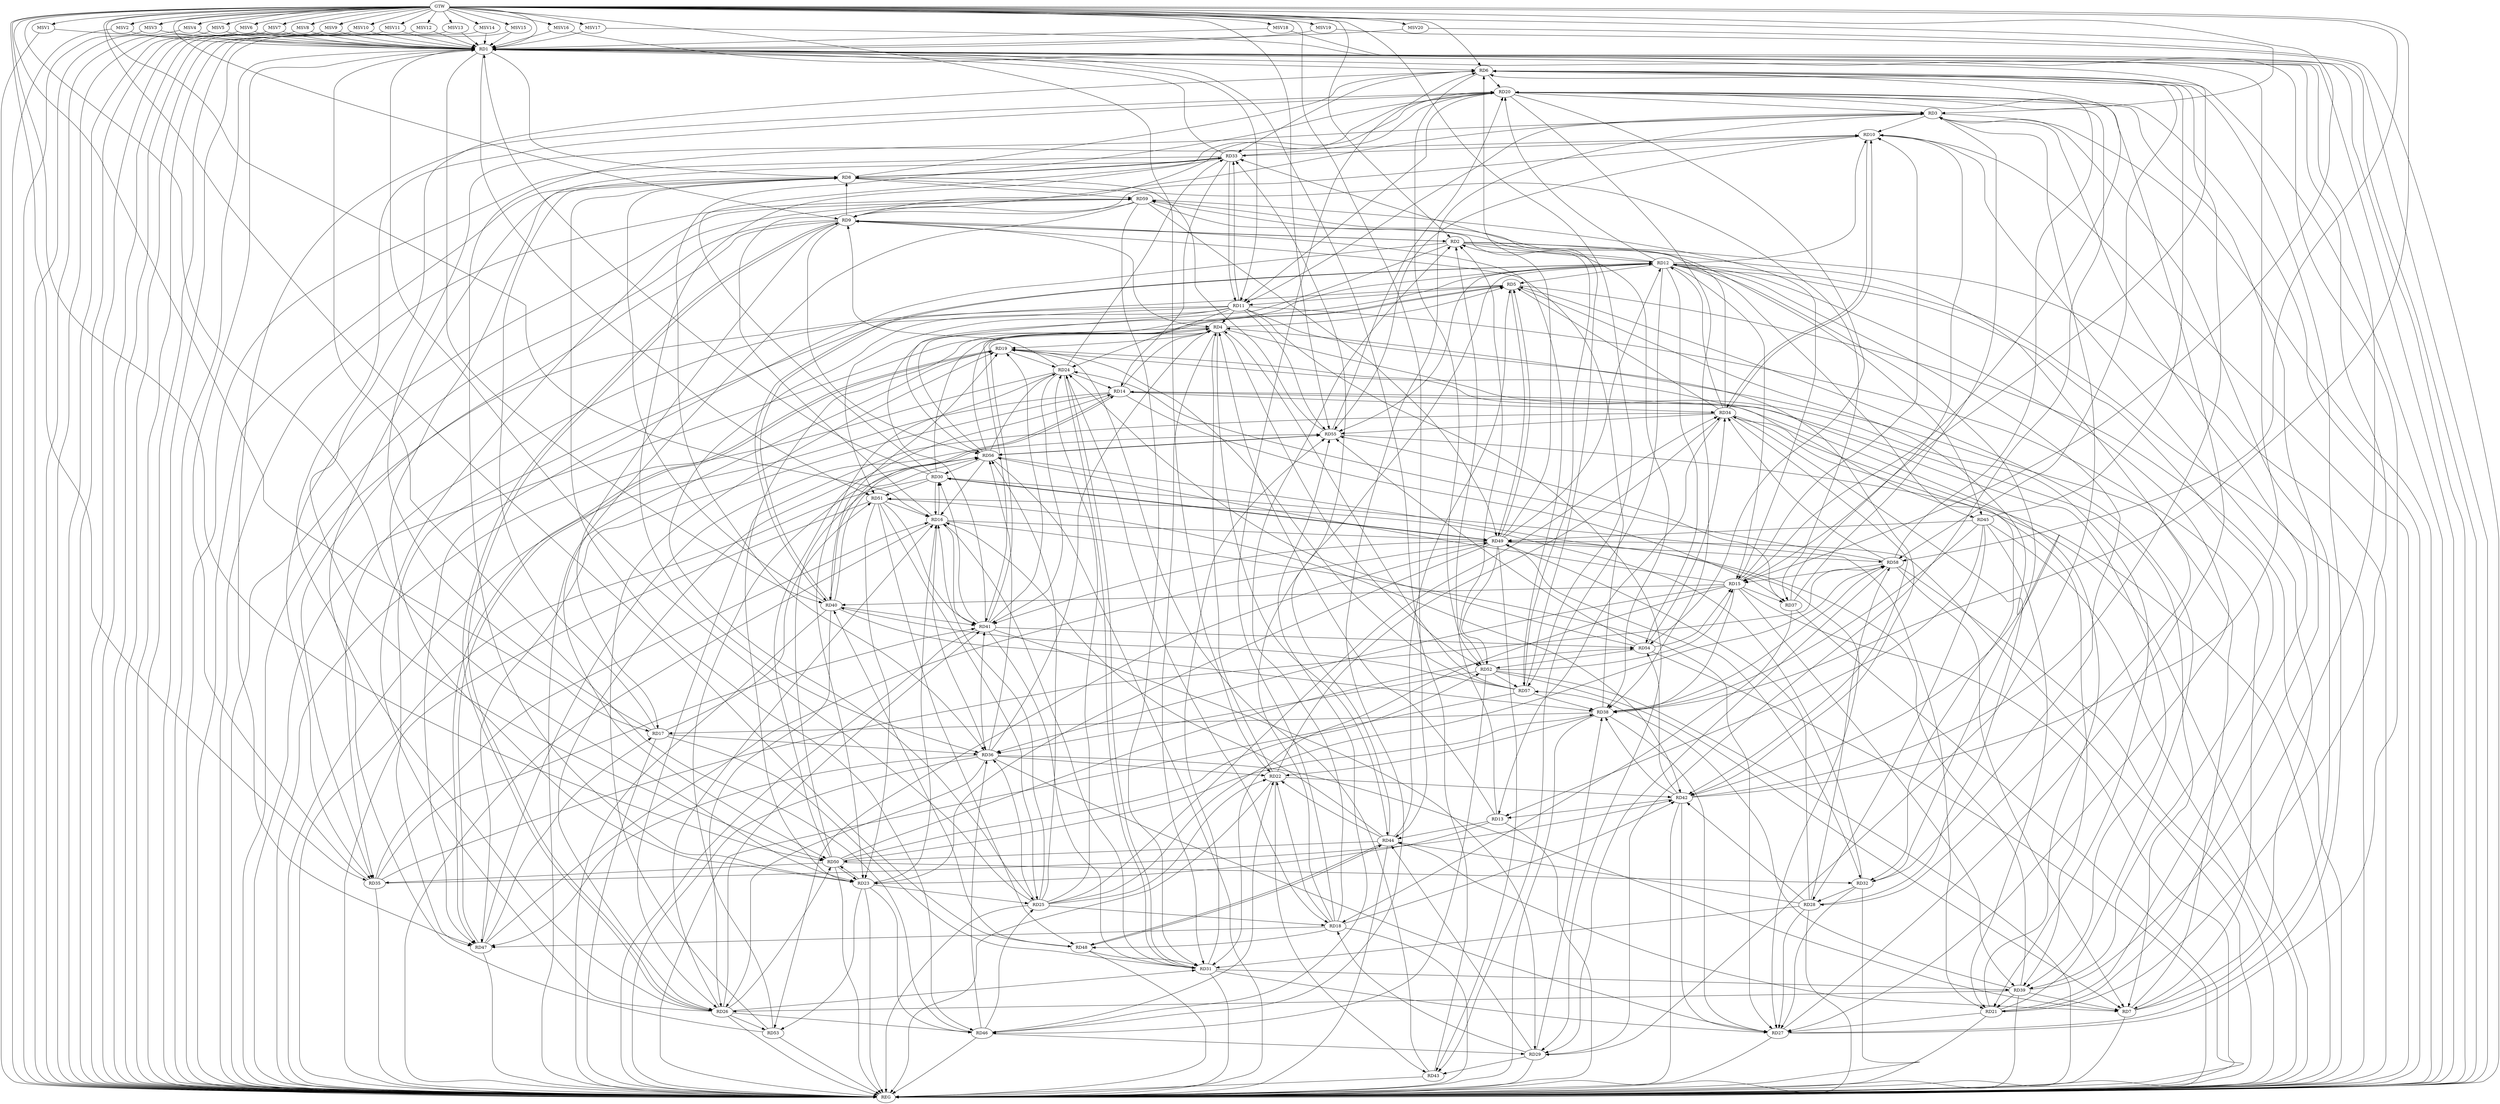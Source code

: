 strict digraph G {
  RD1 [ label="RD1" ];
  RD2 [ label="RD2" ];
  RD3 [ label="RD3" ];
  RD4 [ label="RD4" ];
  RD5 [ label="RD5" ];
  RD6 [ label="RD6" ];
  RD7 [ label="RD7" ];
  RD8 [ label="RD8" ];
  RD9 [ label="RD9" ];
  RD10 [ label="RD10" ];
  RD11 [ label="RD11" ];
  RD12 [ label="RD12" ];
  RD13 [ label="RD13" ];
  RD14 [ label="RD14" ];
  RD15 [ label="RD15" ];
  RD16 [ label="RD16" ];
  RD17 [ label="RD17" ];
  RD18 [ label="RD18" ];
  RD19 [ label="RD19" ];
  RD20 [ label="RD20" ];
  RD21 [ label="RD21" ];
  RD22 [ label="RD22" ];
  RD23 [ label="RD23" ];
  RD24 [ label="RD24" ];
  RD25 [ label="RD25" ];
  RD26 [ label="RD26" ];
  RD27 [ label="RD27" ];
  RD28 [ label="RD28" ];
  RD29 [ label="RD29" ];
  RD30 [ label="RD30" ];
  RD31 [ label="RD31" ];
  RD32 [ label="RD32" ];
  RD33 [ label="RD33" ];
  RD34 [ label="RD34" ];
  RD35 [ label="RD35" ];
  RD36 [ label="RD36" ];
  RD37 [ label="RD37" ];
  RD38 [ label="RD38" ];
  RD39 [ label="RD39" ];
  RD40 [ label="RD40" ];
  RD41 [ label="RD41" ];
  RD42 [ label="RD42" ];
  RD43 [ label="RD43" ];
  RD44 [ label="RD44" ];
  RD45 [ label="RD45" ];
  RD46 [ label="RD46" ];
  RD47 [ label="RD47" ];
  RD48 [ label="RD48" ];
  RD49 [ label="RD49" ];
  RD50 [ label="RD50" ];
  RD51 [ label="RD51" ];
  RD52 [ label="RD52" ];
  RD53 [ label="RD53" ];
  RD54 [ label="RD54" ];
  RD55 [ label="RD55" ];
  RD56 [ label="RD56" ];
  RD57 [ label="RD57" ];
  RD58 [ label="RD58" ];
  RD59 [ label="RD59" ];
  GTW [ label="GTW" ];
  REG [ label="REG" ];
  MSV1 [ label="MSV1" ];
  MSV2 [ label="MSV2" ];
  MSV3 [ label="MSV3" ];
  MSV4 [ label="MSV4" ];
  MSV5 [ label="MSV5" ];
  MSV6 [ label="MSV6" ];
  MSV7 [ label="MSV7" ];
  MSV8 [ label="MSV8" ];
  MSV9 [ label="MSV9" ];
  MSV10 [ label="MSV10" ];
  MSV11 [ label="MSV11" ];
  MSV12 [ label="MSV12" ];
  MSV13 [ label="MSV13" ];
  MSV14 [ label="MSV14" ];
  MSV15 [ label="MSV15" ];
  MSV16 [ label="MSV16" ];
  MSV17 [ label="MSV17" ];
  MSV18 [ label="MSV18" ];
  MSV19 [ label="MSV19" ];
  MSV20 [ label="MSV20" ];
  RD1 -> RD6;
  RD1 -> RD8;
  RD1 -> RD11;
  RD1 -> RD15;
  RD21 -> RD1;
  RD25 -> RD1;
  RD27 -> RD1;
  RD30 -> RD1;
  RD33 -> RD1;
  RD35 -> RD1;
  RD39 -> RD1;
  RD1 -> RD40;
  RD42 -> RD1;
  RD43 -> RD1;
  RD46 -> RD1;
  RD1 -> RD51;
  RD2 -> RD9;
  RD9 -> RD2;
  RD2 -> RD12;
  RD13 -> RD2;
  RD18 -> RD2;
  RD2 -> RD28;
  RD2 -> RD45;
  RD2 -> RD47;
  RD52 -> RD2;
  RD2 -> RD56;
  RD57 -> RD2;
  RD7 -> RD3;
  RD3 -> RD10;
  RD3 -> RD11;
  RD16 -> RD3;
  RD20 -> RD3;
  RD21 -> RD3;
  RD23 -> RD3;
  RD3 -> RD29;
  RD37 -> RD3;
  RD3 -> RD46;
  RD4 -> RD5;
  RD7 -> RD4;
  RD9 -> RD4;
  RD11 -> RD4;
  RD13 -> RD4;
  RD14 -> RD4;
  RD4 -> RD19;
  RD4 -> RD21;
  RD22 -> RD4;
  RD4 -> RD23;
  RD30 -> RD4;
  RD4 -> RD31;
  RD36 -> RD4;
  RD4 -> RD44;
  RD4 -> RD52;
  RD56 -> RD4;
  RD57 -> RD4;
  RD5 -> RD11;
  RD12 -> RD5;
  RD21 -> RD5;
  RD5 -> RD32;
  RD34 -> RD5;
  RD5 -> RD35;
  RD5 -> RD41;
  RD41 -> RD5;
  RD44 -> RD5;
  RD5 -> RD49;
  RD49 -> RD5;
  RD8 -> RD6;
  RD15 -> RD6;
  RD18 -> RD6;
  RD6 -> RD20;
  RD27 -> RD6;
  RD6 -> RD33;
  RD42 -> RD6;
  RD45 -> RD6;
  RD49 -> RD6;
  RD6 -> RD50;
  RD6 -> RD52;
  RD6 -> RD58;
  RD7 -> RD10;
  RD11 -> RD7;
  RD14 -> RD7;
  RD36 -> RD7;
  RD39 -> RD7;
  RD44 -> RD7;
  RD52 -> RD7;
  RD58 -> RD7;
  RD9 -> RD8;
  RD17 -> RD8;
  RD8 -> RD33;
  RD33 -> RD8;
  RD8 -> RD37;
  RD40 -> RD8;
  RD8 -> RD46;
  RD53 -> RD8;
  RD55 -> RD8;
  RD8 -> RD59;
  RD9 -> RD10;
  RD9 -> RD17;
  RD9 -> RD20;
  RD24 -> RD9;
  RD9 -> RD26;
  RD26 -> RD9;
  RD9 -> RD35;
  RD38 -> RD9;
  RD9 -> RD56;
  RD9 -> RD57;
  RD59 -> RD9;
  RD12 -> RD10;
  RD15 -> RD10;
  RD17 -> RD10;
  RD10 -> RD33;
  RD10 -> RD34;
  RD34 -> RD10;
  RD37 -> RD10;
  RD10 -> RD55;
  RD20 -> RD11;
  RD11 -> RD24;
  RD11 -> RD25;
  RD11 -> RD29;
  RD11 -> RD33;
  RD33 -> RD11;
  RD11 -> RD42;
  RD11 -> RD47;
  RD11 -> RD51;
  RD11 -> RD55;
  RD12 -> RD15;
  RD18 -> RD12;
  RD12 -> RD20;
  RD12 -> RD27;
  RD32 -> RD12;
  RD34 -> RD12;
  RD12 -> RD39;
  RD12 -> RD40;
  RD40 -> RD12;
  RD41 -> RD12;
  RD12 -> RD42;
  RD12 -> RD43;
  RD12 -> RD45;
  RD49 -> RD12;
  RD12 -> RD54;
  RD12 -> RD55;
  RD56 -> RD12;
  RD12 -> RD59;
  RD13 -> RD23;
  RD34 -> RD13;
  RD42 -> RD13;
  RD13 -> RD44;
  RD45 -> RD13;
  RD21 -> RD14;
  RD24 -> RD14;
  RD33 -> RD14;
  RD14 -> RD34;
  RD14 -> RD37;
  RD14 -> RD40;
  RD40 -> RD14;
  RD14 -> RD47;
  RD50 -> RD14;
  RD15 -> RD31;
  RD15 -> RD36;
  RD15 -> RD37;
  RD15 -> RD38;
  RD15 -> RD39;
  RD15 -> RD40;
  RD52 -> RD15;
  RD54 -> RD15;
  RD15 -> RD56;
  RD58 -> RD15;
  RD59 -> RD15;
  RD23 -> RD16;
  RD25 -> RD16;
  RD26 -> RD16;
  RD16 -> RD27;
  RD16 -> RD30;
  RD30 -> RD16;
  RD31 -> RD16;
  RD35 -> RD16;
  RD16 -> RD36;
  RD16 -> RD41;
  RD44 -> RD16;
  RD16 -> RD49;
  RD51 -> RD16;
  RD56 -> RD16;
  RD17 -> RD31;
  RD17 -> RD36;
  RD38 -> RD17;
  RD47 -> RD17;
  RD17 -> RD51;
  RD18 -> RD22;
  RD24 -> RD18;
  RD25 -> RD18;
  RD29 -> RD18;
  RD37 -> RD18;
  RD18 -> RD42;
  RD18 -> RD47;
  RD18 -> RD48;
  RD19 -> RD24;
  RD19 -> RD32;
  RD19 -> RD39;
  RD40 -> RD19;
  RD41 -> RD19;
  RD43 -> RD19;
  RD19 -> RD47;
  RD47 -> RD19;
  RD53 -> RD19;
  RD57 -> RD19;
  RD20 -> RD21;
  RD26 -> RD20;
  RD27 -> RD20;
  RD29 -> RD20;
  RD30 -> RD20;
  RD33 -> RD20;
  RD20 -> RD36;
  RD20 -> RD38;
  RD20 -> RD47;
  RD20 -> RD54;
  RD55 -> RD20;
  RD58 -> RD20;
  RD21 -> RD27;
  RD30 -> RD21;
  RD39 -> RD21;
  RD45 -> RD21;
  RD25 -> RD22;
  RD22 -> RD34;
  RD36 -> RD22;
  RD38 -> RD22;
  RD22 -> RD42;
  RD22 -> RD43;
  RD44 -> RD22;
  RD46 -> RD22;
  RD24 -> RD23;
  RD23 -> RD25;
  RD33 -> RD23;
  RD23 -> RD46;
  RD49 -> RD23;
  RD23 -> RD50;
  RD50 -> RD23;
  RD51 -> RD23;
  RD23 -> RD53;
  RD25 -> RD24;
  RD24 -> RD31;
  RD31 -> RD24;
  RD24 -> RD33;
  RD24 -> RD41;
  RD54 -> RD24;
  RD56 -> RD24;
  RD58 -> RD24;
  RD25 -> RD34;
  RD25 -> RD36;
  RD46 -> RD25;
  RD51 -> RD25;
  RD25 -> RD56;
  RD25 -> RD58;
  RD26 -> RD31;
  RD34 -> RD26;
  RD36 -> RD26;
  RD39 -> RD26;
  RD40 -> RD26;
  RD26 -> RD41;
  RD26 -> RD46;
  RD26 -> RD50;
  RD26 -> RD53;
  RD56 -> RD26;
  RD26 -> RD59;
  RD28 -> RD27;
  RD31 -> RD27;
  RD32 -> RD27;
  RD36 -> RD27;
  RD38 -> RD27;
  RD42 -> RD27;
  RD56 -> RD27;
  RD28 -> RD31;
  RD32 -> RD28;
  RD28 -> RD34;
  RD28 -> RD42;
  RD28 -> RD44;
  RD45 -> RD28;
  RD28 -> RD49;
  RD28 -> RD58;
  RD29 -> RD38;
  RD41 -> RD29;
  RD29 -> RD43;
  RD29 -> RD44;
  RD46 -> RD29;
  RD58 -> RD29;
  RD41 -> RD30;
  RD30 -> RD49;
  RD49 -> RD30;
  RD30 -> RD51;
  RD56 -> RD30;
  RD31 -> RD39;
  RD41 -> RD31;
  RD48 -> RD31;
  RD31 -> RD55;
  RD59 -> RD31;
  RD49 -> RD32;
  RD50 -> RD32;
  RD32 -> RD51;
  RD33 -> RD36;
  RD44 -> RD33;
  RD57 -> RD33;
  RD34 -> RD39;
  RD34 -> RD42;
  RD54 -> RD34;
  RD34 -> RD55;
  RD58 -> RD34;
  RD34 -> RD59;
  RD35 -> RD41;
  RD35 -> RD42;
  RD50 -> RD35;
  RD35 -> RD58;
  RD59 -> RD35;
  RD36 -> RD41;
  RD46 -> RD36;
  RD36 -> RD47;
  RD52 -> RD36;
  RD36 -> RD56;
  RD37 -> RD55;
  RD40 -> RD38;
  RD42 -> RD38;
  RD45 -> RD38;
  RD50 -> RD38;
  RD57 -> RD38;
  RD38 -> RD58;
  RD59 -> RD38;
  RD39 -> RD49;
  RD39 -> RD57;
  RD40 -> RD41;
  RD48 -> RD40;
  RD57 -> RD40;
  RD49 -> RD41;
  RD51 -> RD41;
  RD41 -> RD54;
  RD51 -> RD42;
  RD42 -> RD54;
  RD49 -> RD43;
  RD44 -> RD48;
  RD48 -> RD44;
  RD44 -> RD50;
  RD45 -> RD49;
  RD52 -> RD46;
  RD46 -> RD55;
  RD47 -> RD49;
  RD47 -> RD55;
  RD51 -> RD48;
  RD49 -> RD52;
  RD49 -> RD53;
  RD49 -> RD58;
  RD59 -> RD49;
  RD50 -> RD52;
  RD50 -> RD54;
  RD50 -> RD56;
  RD59 -> RD50;
  RD54 -> RD52;
  RD52 -> RD57;
  RD53 -> RD56;
  RD54 -> RD55;
  RD55 -> RD56;
  RD56 -> RD55;
  GTW -> RD1;
  GTW -> RD55;
  GTW -> RD2;
  GTW -> RD23;
  GTW -> RD22;
  GTW -> RD3;
  GTW -> RD15;
  GTW -> RD50;
  GTW -> RD17;
  GTW -> RD16;
  GTW -> RD35;
  GTW -> RD38;
  GTW -> RD58;
  GTW -> RD57;
  GTW -> RD48;
  GTW -> RD6;
  GTW -> RD44;
  GTW -> RD9;
  RD1 -> REG;
  RD2 -> REG;
  RD3 -> REG;
  RD4 -> REG;
  RD5 -> REG;
  RD6 -> REG;
  RD7 -> REG;
  RD8 -> REG;
  RD9 -> REG;
  RD10 -> REG;
  RD11 -> REG;
  RD12 -> REG;
  RD13 -> REG;
  RD14 -> REG;
  RD15 -> REG;
  RD16 -> REG;
  RD17 -> REG;
  RD18 -> REG;
  RD19 -> REG;
  RD20 -> REG;
  RD21 -> REG;
  RD22 -> REG;
  RD23 -> REG;
  RD24 -> REG;
  RD25 -> REG;
  RD26 -> REG;
  RD27 -> REG;
  RD28 -> REG;
  RD29 -> REG;
  RD30 -> REG;
  RD31 -> REG;
  RD32 -> REG;
  RD33 -> REG;
  RD34 -> REG;
  RD35 -> REG;
  RD36 -> REG;
  RD37 -> REG;
  RD38 -> REG;
  RD39 -> REG;
  RD40 -> REG;
  RD41 -> REG;
  RD42 -> REG;
  RD43 -> REG;
  RD44 -> REG;
  RD45 -> REG;
  RD46 -> REG;
  RD47 -> REG;
  RD48 -> REG;
  RD49 -> REG;
  RD50 -> REG;
  RD51 -> REG;
  RD52 -> REG;
  RD53 -> REG;
  RD54 -> REG;
  RD55 -> REG;
  RD56 -> REG;
  RD57 -> REG;
  RD58 -> REG;
  RD59 -> REG;
  MSV1 -> RD1;
  MSV2 -> RD1;
  MSV3 -> RD1;
  MSV4 -> RD1;
  MSV5 -> RD1;
  GTW -> MSV1;
  MSV1 -> REG;
  GTW -> MSV2;
  MSV2 -> REG;
  GTW -> MSV3;
  MSV3 -> REG;
  GTW -> MSV4;
  MSV4 -> REG;
  GTW -> MSV5;
  MSV5 -> REG;
  MSV6 -> RD1;
  GTW -> MSV6;
  MSV6 -> REG;
  MSV7 -> RD1;
  GTW -> MSV7;
  MSV7 -> REG;
  MSV8 -> RD1;
  MSV9 -> RD1;
  GTW -> MSV8;
  MSV8 -> REG;
  GTW -> MSV9;
  MSV9 -> REG;
  MSV10 -> RD1;
  MSV11 -> RD1;
  GTW -> MSV10;
  MSV10 -> REG;
  GTW -> MSV11;
  MSV11 -> REG;
  MSV12 -> RD1;
  GTW -> MSV12;
  MSV12 -> REG;
  MSV13 -> RD1;
  MSV14 -> RD1;
  GTW -> MSV13;
  MSV13 -> REG;
  GTW -> MSV14;
  MSV14 -> REG;
  MSV15 -> RD1;
  MSV16 -> RD1;
  MSV17 -> RD1;
  GTW -> MSV15;
  MSV15 -> REG;
  GTW -> MSV16;
  MSV16 -> REG;
  GTW -> MSV17;
  MSV17 -> REG;
  MSV18 -> RD1;
  MSV19 -> RD1;
  MSV20 -> RD1;
  GTW -> MSV18;
  MSV18 -> REG;
  GTW -> MSV19;
  MSV19 -> REG;
  GTW -> MSV20;
  MSV20 -> REG;
}
